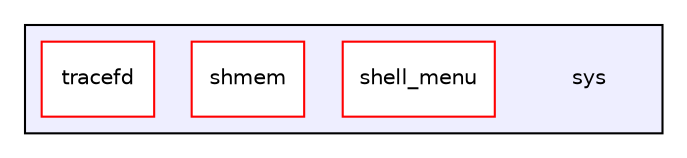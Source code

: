 digraph "sys" {
  bgcolor=transparent;
  compound=true
  node [ fontsize="10", fontname="Helvetica"];
  edge [ labelfontsize="10", labelfontname="Helvetica"];
  subgraph clusterdir_a408b6d3a4a484720bc3ecfeac8947e3 {
    graph [ bgcolor="#eeeeff", pencolor="black", label="" URL="dir_a408b6d3a4a484720bc3ecfeac8947e3.html"];
    dir_a408b6d3a4a484720bc3ecfeac8947e3 [shape=plaintext label="sys"];
    dir_1f5bd6bb2d2367b2350e8a0b9980943f [shape=box label="shell_menu" color="red" fillcolor="white" style="filled" URL="dir_1f5bd6bb2d2367b2350e8a0b9980943f.html"];
    dir_19e22b60f37a90798854f6aaede0dc06 [shape=box label="shmem" color="red" fillcolor="white" style="filled" URL="dir_19e22b60f37a90798854f6aaede0dc06.html"];
    dir_eb029e738dbe02df480f19e94dbe34e4 [shape=box label="tracefd" color="red" fillcolor="white" style="filled" URL="dir_eb029e738dbe02df480f19e94dbe34e4.html"];
  }
}
